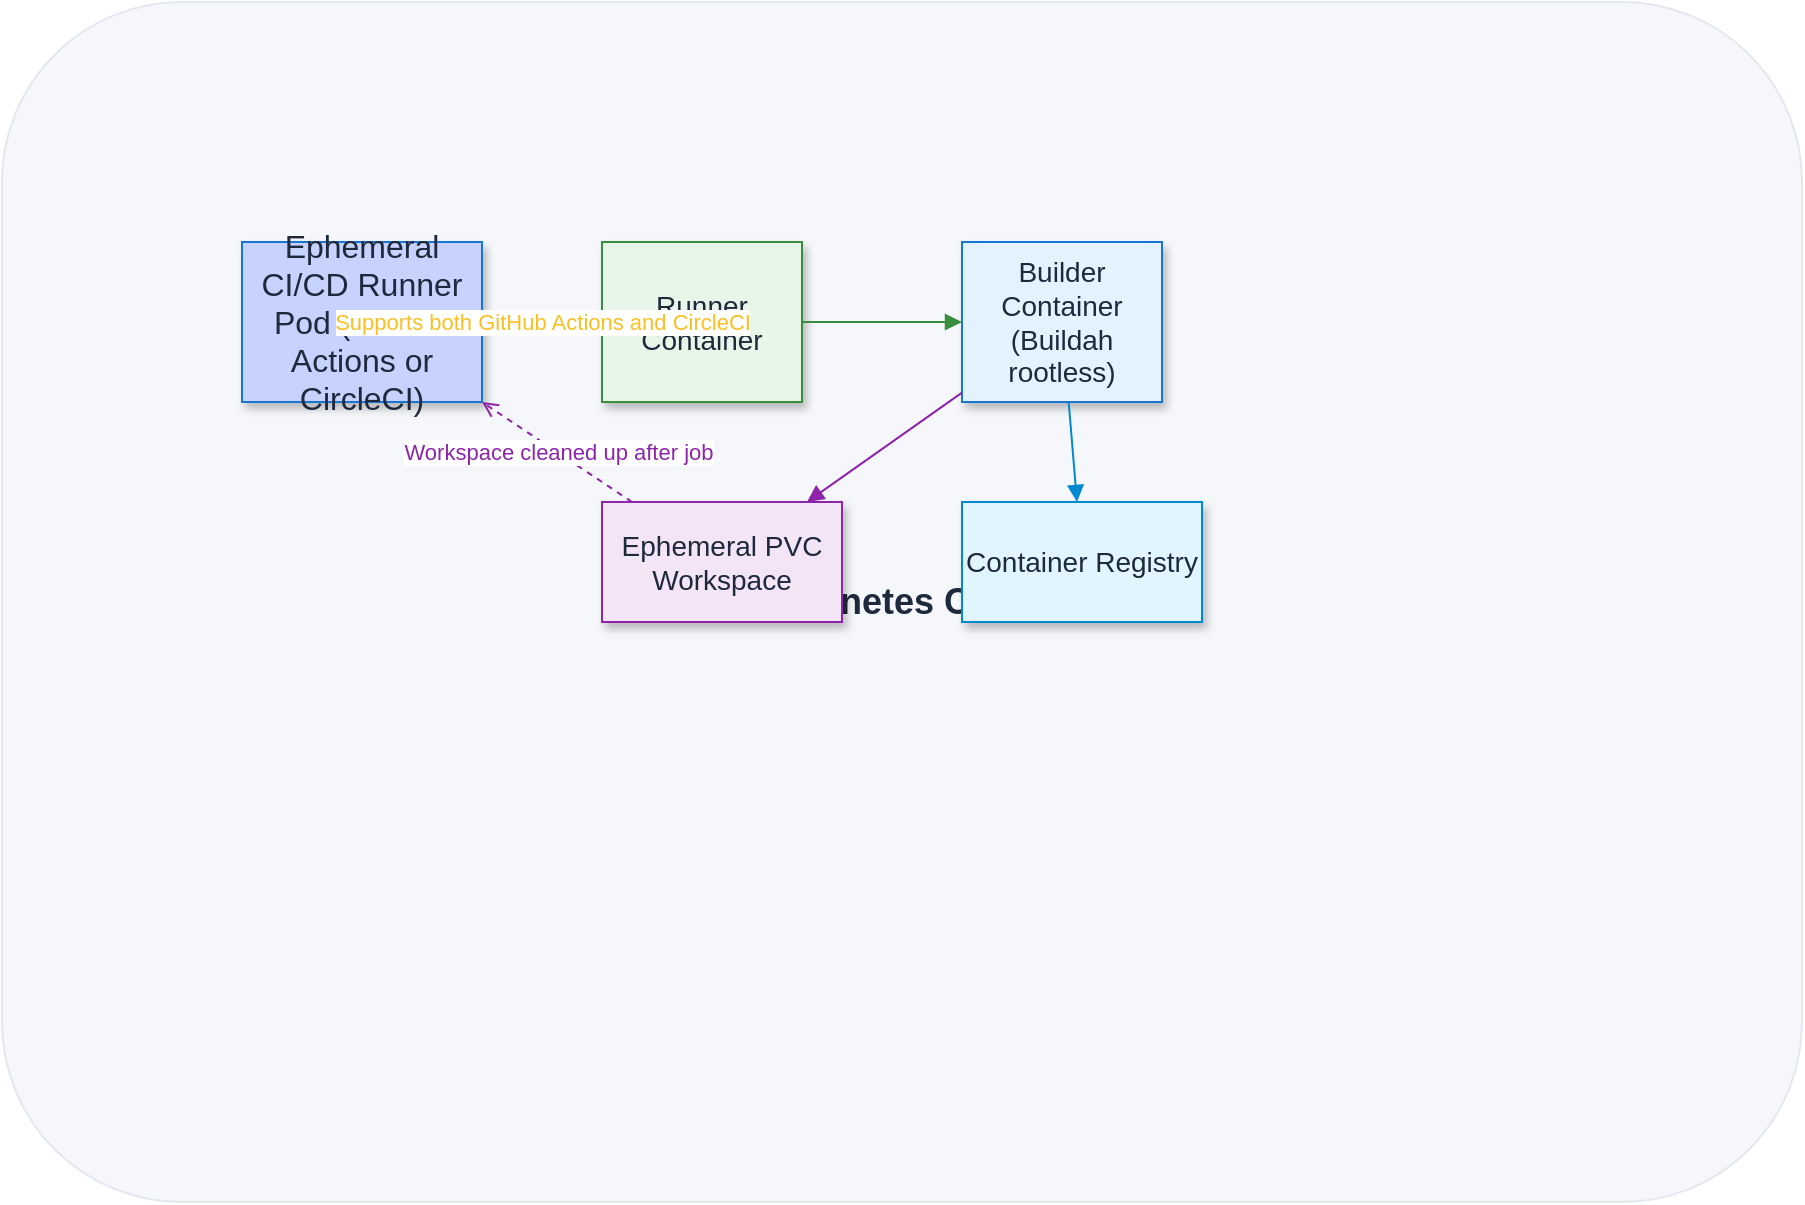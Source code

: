 <mxfile>
  <diagram name="CI-CD-Architecture" id="ci-cd-arch-1">
    <mxGraphModel dx="1000" dy="1000" grid="1" gridSize="10" guides="1" tooltips="1" connect="1" arrows="1" fold="1" page="1" pageScale="1" pageWidth="1100" pageHeight="850" background="none" math="0" shadow="0">
      <root>
        <mxCell id="0" />
        <mxCell id="1" parent="0" />
        <!-- Kubernetes Cluster container -->
        <mxCell id="2" value="Kubernetes Cluster" style="rounded=1;whiteSpace=wrap;html=1;fillColor=#f5f7fa;strokeColor=#e3e8ee;fontSize=18;fontColor=#1e293b;fontStyle=1;" vertex="1" parent="1">
          <mxGeometry x="40" y="40" width="900" height="600" as="geometry" />
        </mxCell>
        <!-- Ephemeral CI/CD Runner Pod -->
        <mxCell id="3" value="Ephemeral CI/CD Runner Pod (GitHub Actions or CircleCI)" style="shape=mxgraph.k8s.pod;whiteSpace=wrap;html=1;strokeColor=#1976d2;fillColor=#c7d2fe;fontSize=16;fontColor=#1e293b;shadow=1;" vertex="1" parent="2">
          <mxGeometry x="120" y="120" width="120" height="80" as="geometry" />
        </mxCell>
        <!-- Runner Container -->
        <mxCell id="4" value="Runner Container" style="shape=mxgraph.k8s.container;whiteSpace=wrap;html=1;strokeColor=#388e3c;fillColor=#e8f5e9;fontSize=14;fontColor=#1e293b;shadow=1;" vertex="1" parent="2">
          <mxGeometry x="300" y="120" width="100" height="80" as="geometry" />
        </mxCell>
        <!-- Builder Container -->
        <mxCell id="5" value="Builder Container (Buildah rootless)" style="shape=mxgraph.k8s.container;whiteSpace=wrap;html=1;strokeColor=#1976d2;fillColor=#e3f2fd;fontSize=14;fontColor=#1e293b;shadow=1;" vertex="1" parent="2">
          <mxGeometry x="480" y="120" width="100" height="80" as="geometry" />
        </mxCell>
        <!-- Ephemeral PVC Workspace -->
        <mxCell id="6" value="Ephemeral PVC Workspace" style="shape=mxgraph.k8s.persistent_volume_claim;whiteSpace=wrap;html=1;strokeColor=#8e24aa;fillColor=#f3e5f5;fontSize=14;fontColor=#1e293b;shadow=1;" vertex="1" parent="2">
          <mxGeometry x="300" y="250" width="120" height="60" as="geometry" />
        </mxCell>
        <!-- Container Registry -->
        <mxCell id="7" value="Container Registry" style="shape=mxgraph.k8s.registry;whiteSpace=wrap;html=1;strokeColor=#0288d1;fillColor=#e1f5fe;fontSize=14;fontColor=#1e293b;shadow=1;" vertex="1" parent="2">
          <mxGeometry x="480" y="250" width="120" height="60" as="geometry" />
        </mxCell>
        <!-- Arrows/Edges -->
        <mxCell id="8" value="" style="edgeStyle=curved;rounded=1;html=1;endArrow=block;strokeColor=#1976d2;" edge="1" parent="2" source="3" target="4">
          <mxGeometry relative="1" as="geometry" />
        </mxCell>
        <mxCell id="9" value="" style="edgeStyle=curved;rounded=1;html=1;endArrow=block;strokeColor=#388e3c;" edge="1" parent="2" source="4" target="5">
          <mxGeometry relative="1" as="geometry" />
        </mxCell>
        <mxCell id="10" value="" style="edgeStyle=curved;rounded=1;html=1;endArrow=block;strokeColor=#8e24aa;" edge="1" parent="2" source="5" target="6">
          <mxGeometry relative="1" as="geometry" />
        </mxCell>
        <mxCell id="11" value="" style="edgeStyle=curved;rounded=1;html=1;endArrow=block;strokeColor=#0288d1;" edge="1" parent="2" source="5" target="7">
          <mxGeometry relative="1" as="geometry" />
        </mxCell>
        <mxCell id="12" value="Workspace cleaned up after job" style="edgeStyle=curved;rounded=1;html=1;dashed=1;endArrow=open;strokeColor=#8e24aa;fontColor=#8e24aa;" edge="1" parent="2" source="6" target="3">
          <mxGeometry relative="1" as="geometry" />
        </mxCell>
        <mxCell id="13" value="Supports both GitHub Actions and CircleCI" style="edgeStyle=curved;rounded=1;html=1;dashed=1;endArrow=open;strokeColor=#fbbf24;fontColor=#fbbf24;" edge="1" parent="2" source="4" target="3">
          <mxGeometry relative="1" as="geometry" />
        </mxCell>
      </root>
    </mxGraphModel>
  </diagram>
</mxfile> 